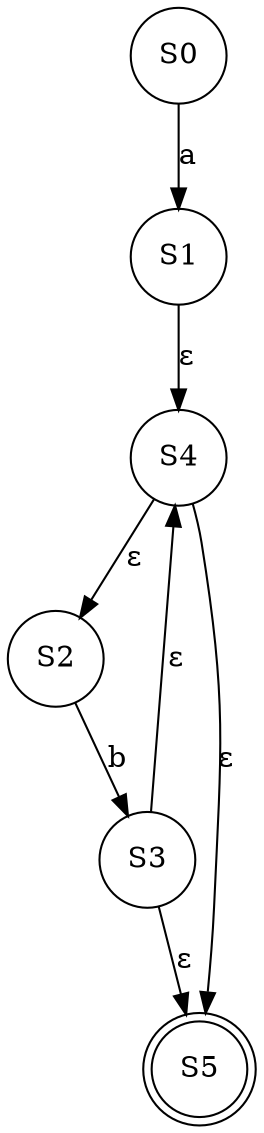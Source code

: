 digraph {
	S0 [shape=circle]
	S0 -> S1 [label=a]
	S1 [shape=circle]
	S1 -> S4 [label="ε"]
	S4 [shape=circle]
	S4 -> S2 [label="ε"]
	S4 -> S5 [label="ε"]
	S2 [shape=circle]
	S2 -> S3 [label=b]
	S5 [shape=doublecircle]
	S3 [shape=circle]
	S3 -> S4 [label="ε"]
	S3 -> S5 [label="ε"]
}
